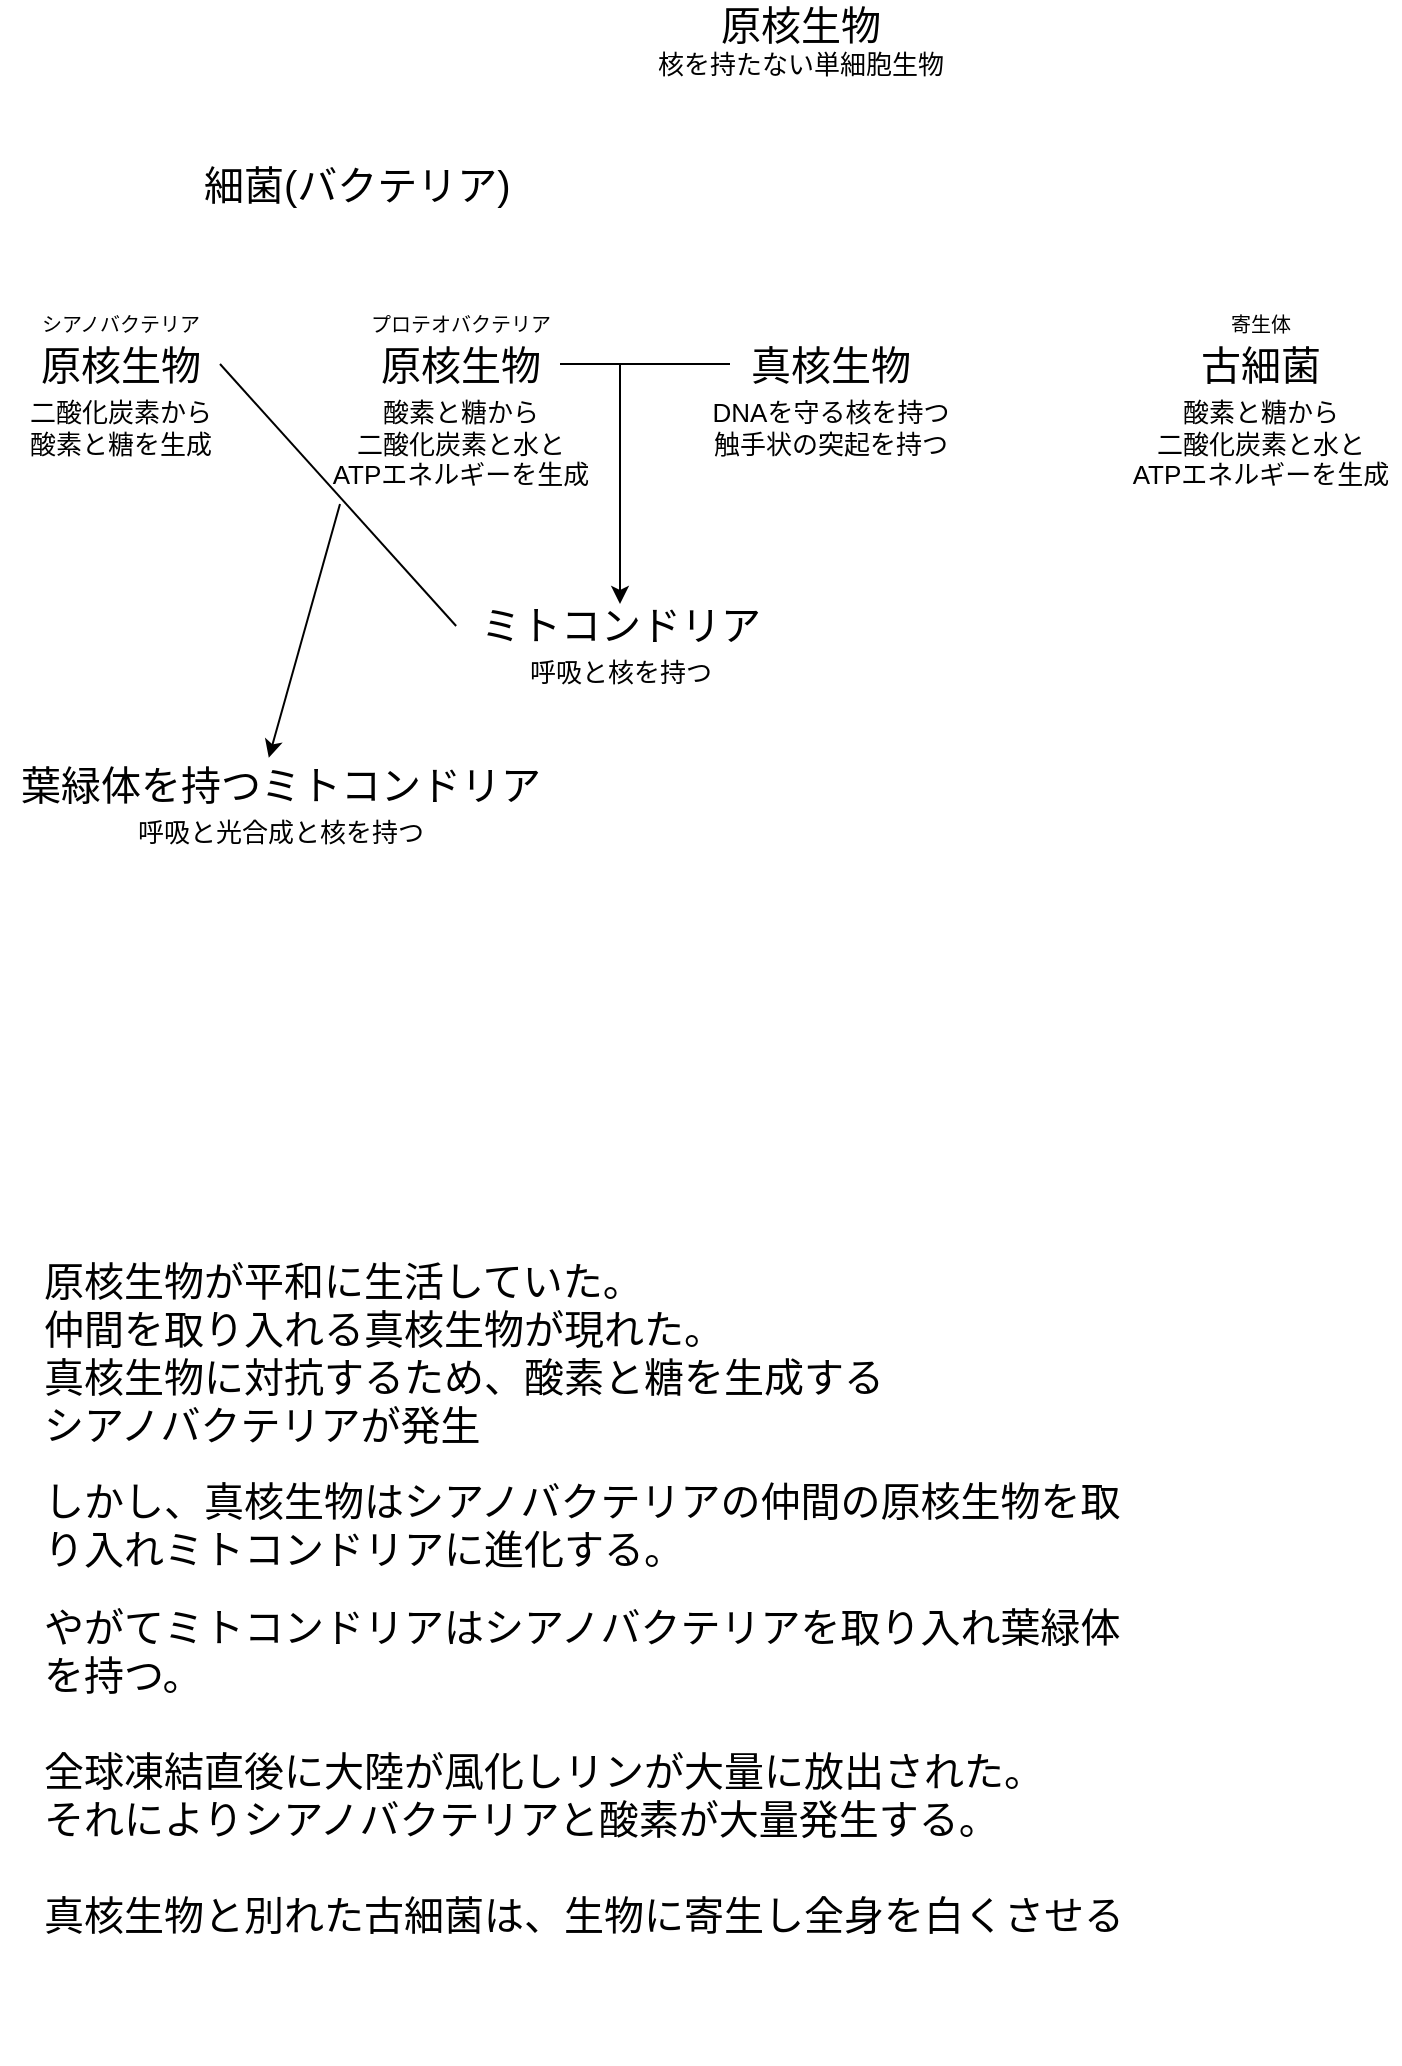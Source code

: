 <mxfile version="13.6.10" type="github" pages="2">
  <diagram id="sdKFwLvwNyGhgGaRkgza" name="誕生">
    <mxGraphModel dx="1161" dy="773" grid="1" gridSize="10" guides="1" tooltips="1" connect="1" arrows="1" fold="1" page="1" pageScale="1" pageWidth="827" pageHeight="1169" math="0" shadow="0">
      <root>
        <mxCell id="0" />
        <mxCell id="1" parent="0" />
        <mxCell id="dcLhTKNCRthWgihFbN7n-1" value="&lt;font style=&quot;font-size: 20px&quot;&gt;原核生物&lt;/font&gt;" style="text;html=1;align=center;verticalAlign=middle;resizable=0;points=[];autosize=1;" parent="1" vertex="1">
          <mxGeometry x="370" y="20" width="100" height="20" as="geometry" />
        </mxCell>
        <mxCell id="dcLhTKNCRthWgihFbN7n-3" value="&lt;span style=&quot;font-family: &amp;#34;arial&amp;#34; ; font-size: 13px&quot;&gt;核を持たない単細胞生物&lt;/span&gt;" style="text;html=1;align=center;verticalAlign=middle;resizable=0;points=[];autosize=1;" parent="1" vertex="1">
          <mxGeometry x="340" y="40" width="160" height="20" as="geometry" />
        </mxCell>
        <mxCell id="dcLhTKNCRthWgihFbN7n-4" value="&lt;font style=&quot;font-size: 20px&quot;&gt;原核生物&lt;/font&gt;" style="text;html=1;align=center;verticalAlign=middle;resizable=0;points=[];autosize=1;" parent="1" vertex="1">
          <mxGeometry x="30" y="190" width="100" height="20" as="geometry" />
        </mxCell>
        <mxCell id="dcLhTKNCRthWgihFbN7n-5" value="&lt;span style=&quot;font-family: &amp;#34;arial&amp;#34; ; font-size: 13px&quot;&gt;二酸化炭素から&lt;br&gt;酸素と糖を生成&lt;/span&gt;" style="text;html=1;align=center;verticalAlign=top;resizable=0;points=[];autosize=1;" parent="1" vertex="1">
          <mxGeometry x="25" y="210" width="110" height="30" as="geometry" />
        </mxCell>
        <mxCell id="dcLhTKNCRthWgihFbN7n-7" value="&lt;font style=&quot;font-size: 20px&quot;&gt;真核生物&lt;/font&gt;" style="text;html=1;align=center;verticalAlign=middle;resizable=0;points=[];autosize=1;" parent="1" vertex="1">
          <mxGeometry x="385" y="190" width="100" height="20" as="geometry" />
        </mxCell>
        <mxCell id="dcLhTKNCRthWgihFbN7n-8" value="&lt;font face=&quot;arial&quot;&gt;&lt;span style=&quot;font-size: 13px&quot;&gt;DNAを守る核を持つ&lt;/span&gt;&lt;/font&gt;&lt;br&gt;&lt;font face=&quot;arial&quot;&gt;&lt;span style=&quot;font-size: 13px&quot;&gt;触手状の突起を持つ&lt;/span&gt;&lt;/font&gt;" style="text;html=1;align=center;verticalAlign=top;resizable=0;points=[];autosize=1;" parent="1" vertex="1">
          <mxGeometry x="370" y="210" width="130" height="30" as="geometry" />
        </mxCell>
        <mxCell id="dcLhTKNCRthWgihFbN7n-9" value="&lt;font style=&quot;font-size: 20px&quot;&gt;原核生物&lt;/font&gt;" style="text;html=1;align=center;verticalAlign=middle;resizable=0;points=[];autosize=1;" parent="1" vertex="1">
          <mxGeometry x="200" y="190" width="100" height="20" as="geometry" />
        </mxCell>
        <mxCell id="dcLhTKNCRthWgihFbN7n-10" value="&lt;font face=&quot;arial&quot;&gt;&lt;span style=&quot;font-size: 13px&quot;&gt;酸素と糖から&lt;br&gt;二酸化炭素と水と&lt;br&gt;ATPエネルギーを生成&lt;br&gt;&lt;/span&gt;&lt;/font&gt;" style="text;html=1;align=center;verticalAlign=top;resizable=0;points=[];autosize=1;" parent="1" vertex="1">
          <mxGeometry x="180" y="210" width="140" height="50" as="geometry" />
        </mxCell>
        <mxCell id="dcLhTKNCRthWgihFbN7n-11" value="&lt;font style=&quot;font-size: 20px&quot;&gt;ミトコンドリア&lt;/font&gt;" style="text;html=1;align=center;verticalAlign=middle;resizable=0;points=[];autosize=1;" parent="1" vertex="1">
          <mxGeometry x="250" y="320" width="160" height="20" as="geometry" />
        </mxCell>
        <mxCell id="dcLhTKNCRthWgihFbN7n-12" value="&lt;font face=&quot;arial&quot;&gt;&lt;span style=&quot;font-size: 13px&quot;&gt;呼吸と核を持つ&lt;br&gt;&lt;/span&gt;&lt;/font&gt;" style="text;html=1;align=center;verticalAlign=top;resizable=0;points=[];autosize=1;" parent="1" vertex="1">
          <mxGeometry x="275" y="340" width="110" height="20" as="geometry" />
        </mxCell>
        <mxCell id="dcLhTKNCRthWgihFbN7n-13" value="&lt;font style=&quot;font-size: 20px&quot;&gt;葉緑体を持つミトコンドリア&lt;/font&gt;" style="text;html=1;align=center;verticalAlign=middle;resizable=0;points=[];autosize=1;" parent="1" vertex="1">
          <mxGeometry x="20" y="400" width="280" height="20" as="geometry" />
        </mxCell>
        <mxCell id="dcLhTKNCRthWgihFbN7n-14" value="&lt;font face=&quot;arial&quot;&gt;&lt;span style=&quot;font-size: 13px&quot;&gt;呼吸と&lt;/span&gt;&lt;/font&gt;&lt;span style=&quot;font-family: &amp;#34;arial&amp;#34; ; font-size: 13px&quot;&gt;光合成と&lt;/span&gt;&lt;font face=&quot;arial&quot;&gt;&lt;span style=&quot;font-size: 13px&quot;&gt;核を持つ&lt;br&gt;&lt;/span&gt;&lt;/font&gt;" style="text;html=1;align=center;verticalAlign=top;resizable=0;points=[];autosize=1;" parent="1" vertex="1">
          <mxGeometry x="80" y="420" width="160" height="20" as="geometry" />
        </mxCell>
        <mxCell id="dcLhTKNCRthWgihFbN7n-15" value="" style="endArrow=classic;html=1;entryX=0.48;entryY=-0.158;entryDx=0;entryDy=0;entryPerimeter=0;" parent="1" target="dcLhTKNCRthWgihFbN7n-13" edge="1">
          <mxGeometry width="50" height="50" relative="1" as="geometry">
            <mxPoint x="190" y="270" as="sourcePoint" />
            <mxPoint x="240" y="230" as="targetPoint" />
          </mxGeometry>
        </mxCell>
        <mxCell id="dcLhTKNCRthWgihFbN7n-16" value="" style="endArrow=classic;html=1;" parent="1" edge="1">
          <mxGeometry width="50" height="50" relative="1" as="geometry">
            <mxPoint x="330" y="200" as="sourcePoint" />
            <mxPoint x="330" y="320" as="targetPoint" />
          </mxGeometry>
        </mxCell>
        <mxCell id="dcLhTKNCRthWgihFbN7n-17" value="" style="endArrow=none;html=1;entryX=-0.012;entryY=0.55;entryDx=0;entryDy=0;entryPerimeter=0;" parent="1" target="dcLhTKNCRthWgihFbN7n-11" edge="1">
          <mxGeometry width="50" height="50" relative="1" as="geometry">
            <mxPoint x="130" y="200" as="sourcePoint" />
            <mxPoint x="180" y="150" as="targetPoint" />
          </mxGeometry>
        </mxCell>
        <mxCell id="dcLhTKNCRthWgihFbN7n-18" value="&lt;span style=&quot;text-align: left ; text-indent: 0px ; display: inline ; float: none&quot;&gt;&lt;font face=&quot;arial&quot;&gt;&lt;span style=&quot;font-size: 20px&quot;&gt;原核生物が平和に生活していた。&lt;/span&gt;&lt;/font&gt;&lt;br&gt;&lt;font face=&quot;arial&quot;&gt;&lt;span style=&quot;font-size: 20px&quot;&gt;仲間を取り入れる真核生物が現れた。&lt;/span&gt;&lt;/font&gt;&lt;br&gt;&lt;font face=&quot;arial&quot;&gt;&lt;span style=&quot;font-size: 20px&quot;&gt;真核生物に対抗するため、酸素と糖を生成する&lt;/span&gt;&lt;/font&gt;&lt;br&gt;&lt;font face=&quot;arial&quot;&gt;&lt;span style=&quot;font-size: 20px&quot;&gt;シアノバクテリアが発生&lt;/span&gt;&lt;/font&gt;&lt;br&gt;&lt;br&gt;&lt;font face=&quot;arial&quot;&gt;&lt;span style=&quot;font-size: 20px&quot;&gt;しかし、真核生物はシアノバクテリアの仲間の原核生物を取り入れミトコンドリアに進化する。&lt;/span&gt;&lt;/font&gt;&lt;br&gt;&lt;br&gt;&lt;font face=&quot;arial&quot;&gt;&lt;span style=&quot;font-size: 20px&quot;&gt;やがてミトコンドリアはシアノバクテリアを取り入れ葉緑体を持つ。&lt;br&gt;&lt;br&gt;&lt;/span&gt;&lt;/font&gt;&lt;font face=&quot;arial&quot;&gt;&lt;span style=&quot;font-size: 20px&quot;&gt;全球凍結直後に大陸が風化しリンが大量に放出された。&lt;br&gt;&lt;/span&gt;&lt;span style=&quot;font-size: 20px&quot;&gt;それによりシアノバクテリアと酸素が大量発生する。&lt;br&gt;&lt;br&gt;&lt;/span&gt;&lt;/font&gt;&lt;span style=&quot;font-family: &amp;#34;arial&amp;#34; ; font-size: 20px&quot;&gt;真核生物と別れた&lt;/span&gt;&lt;span style=&quot;font-family: &amp;#34;arial&amp;#34; ; font-size: 20px&quot;&gt;古細菌は、生物に&lt;/span&gt;&lt;span style=&quot;font-family: &amp;#34;arial&amp;#34; ; font-size: 20px&quot;&gt;寄生し全身を白くさせる&lt;/span&gt;&lt;br style=&quot;font-family: &amp;#34;arial&amp;#34; ; font-size: 20px&quot;&gt;&lt;br&gt;&lt;/span&gt;" style="text;whiteSpace=wrap;html=1;" parent="1" vertex="1">
          <mxGeometry x="40" y="640" width="550" height="410" as="geometry" />
        </mxCell>
        <mxCell id="tf8xc0by1lTLq6sz3bfM-1" value="&lt;font style=&quot;font-size: 10px&quot;&gt;プロテオバクテリア&lt;/font&gt;" style="text;html=1;align=center;verticalAlign=middle;resizable=0;points=[];autosize=1;" vertex="1" parent="1">
          <mxGeometry x="200" y="170" width="100" height="20" as="geometry" />
        </mxCell>
        <mxCell id="tf8xc0by1lTLq6sz3bfM-2" value="&lt;font style=&quot;font-size: 10px&quot;&gt;シアノバクテリア&lt;/font&gt;" style="text;html=1;align=center;verticalAlign=middle;resizable=0;points=[];autosize=1;" vertex="1" parent="1">
          <mxGeometry x="35" y="170" width="90" height="20" as="geometry" />
        </mxCell>
        <mxCell id="tf8xc0by1lTLq6sz3bfM-8" value="&lt;font style=&quot;font-size: 20px&quot;&gt;細菌(バクテリア)&lt;br&gt;&lt;/font&gt;" style="text;html=1;align=left;verticalAlign=middle;resizable=0;points=[];autosize=1;" vertex="1" parent="1">
          <mxGeometry x="120" y="100" width="170" height="20" as="geometry" />
        </mxCell>
        <mxCell id="tf8xc0by1lTLq6sz3bfM-10" value="&lt;font style=&quot;font-size: 20px&quot;&gt;古細菌&lt;/font&gt;" style="text;html=1;align=center;verticalAlign=middle;resizable=0;points=[];autosize=1;" vertex="1" parent="1">
          <mxGeometry x="610" y="190" width="80" height="20" as="geometry" />
        </mxCell>
        <mxCell id="tf8xc0by1lTLq6sz3bfM-11" value="&lt;font face=&quot;arial&quot;&gt;&lt;span style=&quot;font-size: 13px&quot;&gt;酸素と糖から&lt;br&gt;二酸化炭素と水と&lt;br&gt;ATPエネルギーを生成&lt;br&gt;&lt;/span&gt;&lt;/font&gt;" style="text;html=1;align=center;verticalAlign=top;resizable=0;points=[];autosize=1;" vertex="1" parent="1">
          <mxGeometry x="580" y="210" width="140" height="50" as="geometry" />
        </mxCell>
        <mxCell id="tf8xc0by1lTLq6sz3bfM-12" value="&lt;font style=&quot;font-size: 10px&quot;&gt;寄生体&lt;/font&gt;" style="text;html=1;align=center;verticalAlign=middle;resizable=0;points=[];autosize=1;" vertex="1" parent="1">
          <mxGeometry x="625" y="170" width="50" height="20" as="geometry" />
        </mxCell>
        <mxCell id="tf8xc0by1lTLq6sz3bfM-24" value="" style="endArrow=none;html=1;" edge="1" parent="1" target="dcLhTKNCRthWgihFbN7n-7">
          <mxGeometry width="50" height="50" relative="1" as="geometry">
            <mxPoint x="300" y="200" as="sourcePoint" />
            <mxPoint x="350" y="150" as="targetPoint" />
          </mxGeometry>
        </mxCell>
      </root>
    </mxGraphModel>
  </diagram>
  <diagram id="8yZFWJplafrmQKo9IH1-" name="エディアカラ紀">
    <mxGraphModel dx="1161" dy="773" grid="1" gridSize="10" guides="1" tooltips="1" connect="1" arrows="1" fold="1" page="1" pageScale="1" pageWidth="827" pageHeight="1169" math="0" shadow="0">
      <root>
        <mxCell id="IXbR1RIGrK287yiq5gu8-0" />
        <mxCell id="IXbR1RIGrK287yiq5gu8-1" parent="IXbR1RIGrK287yiq5gu8-0" />
      </root>
    </mxGraphModel>
  </diagram>
</mxfile>
